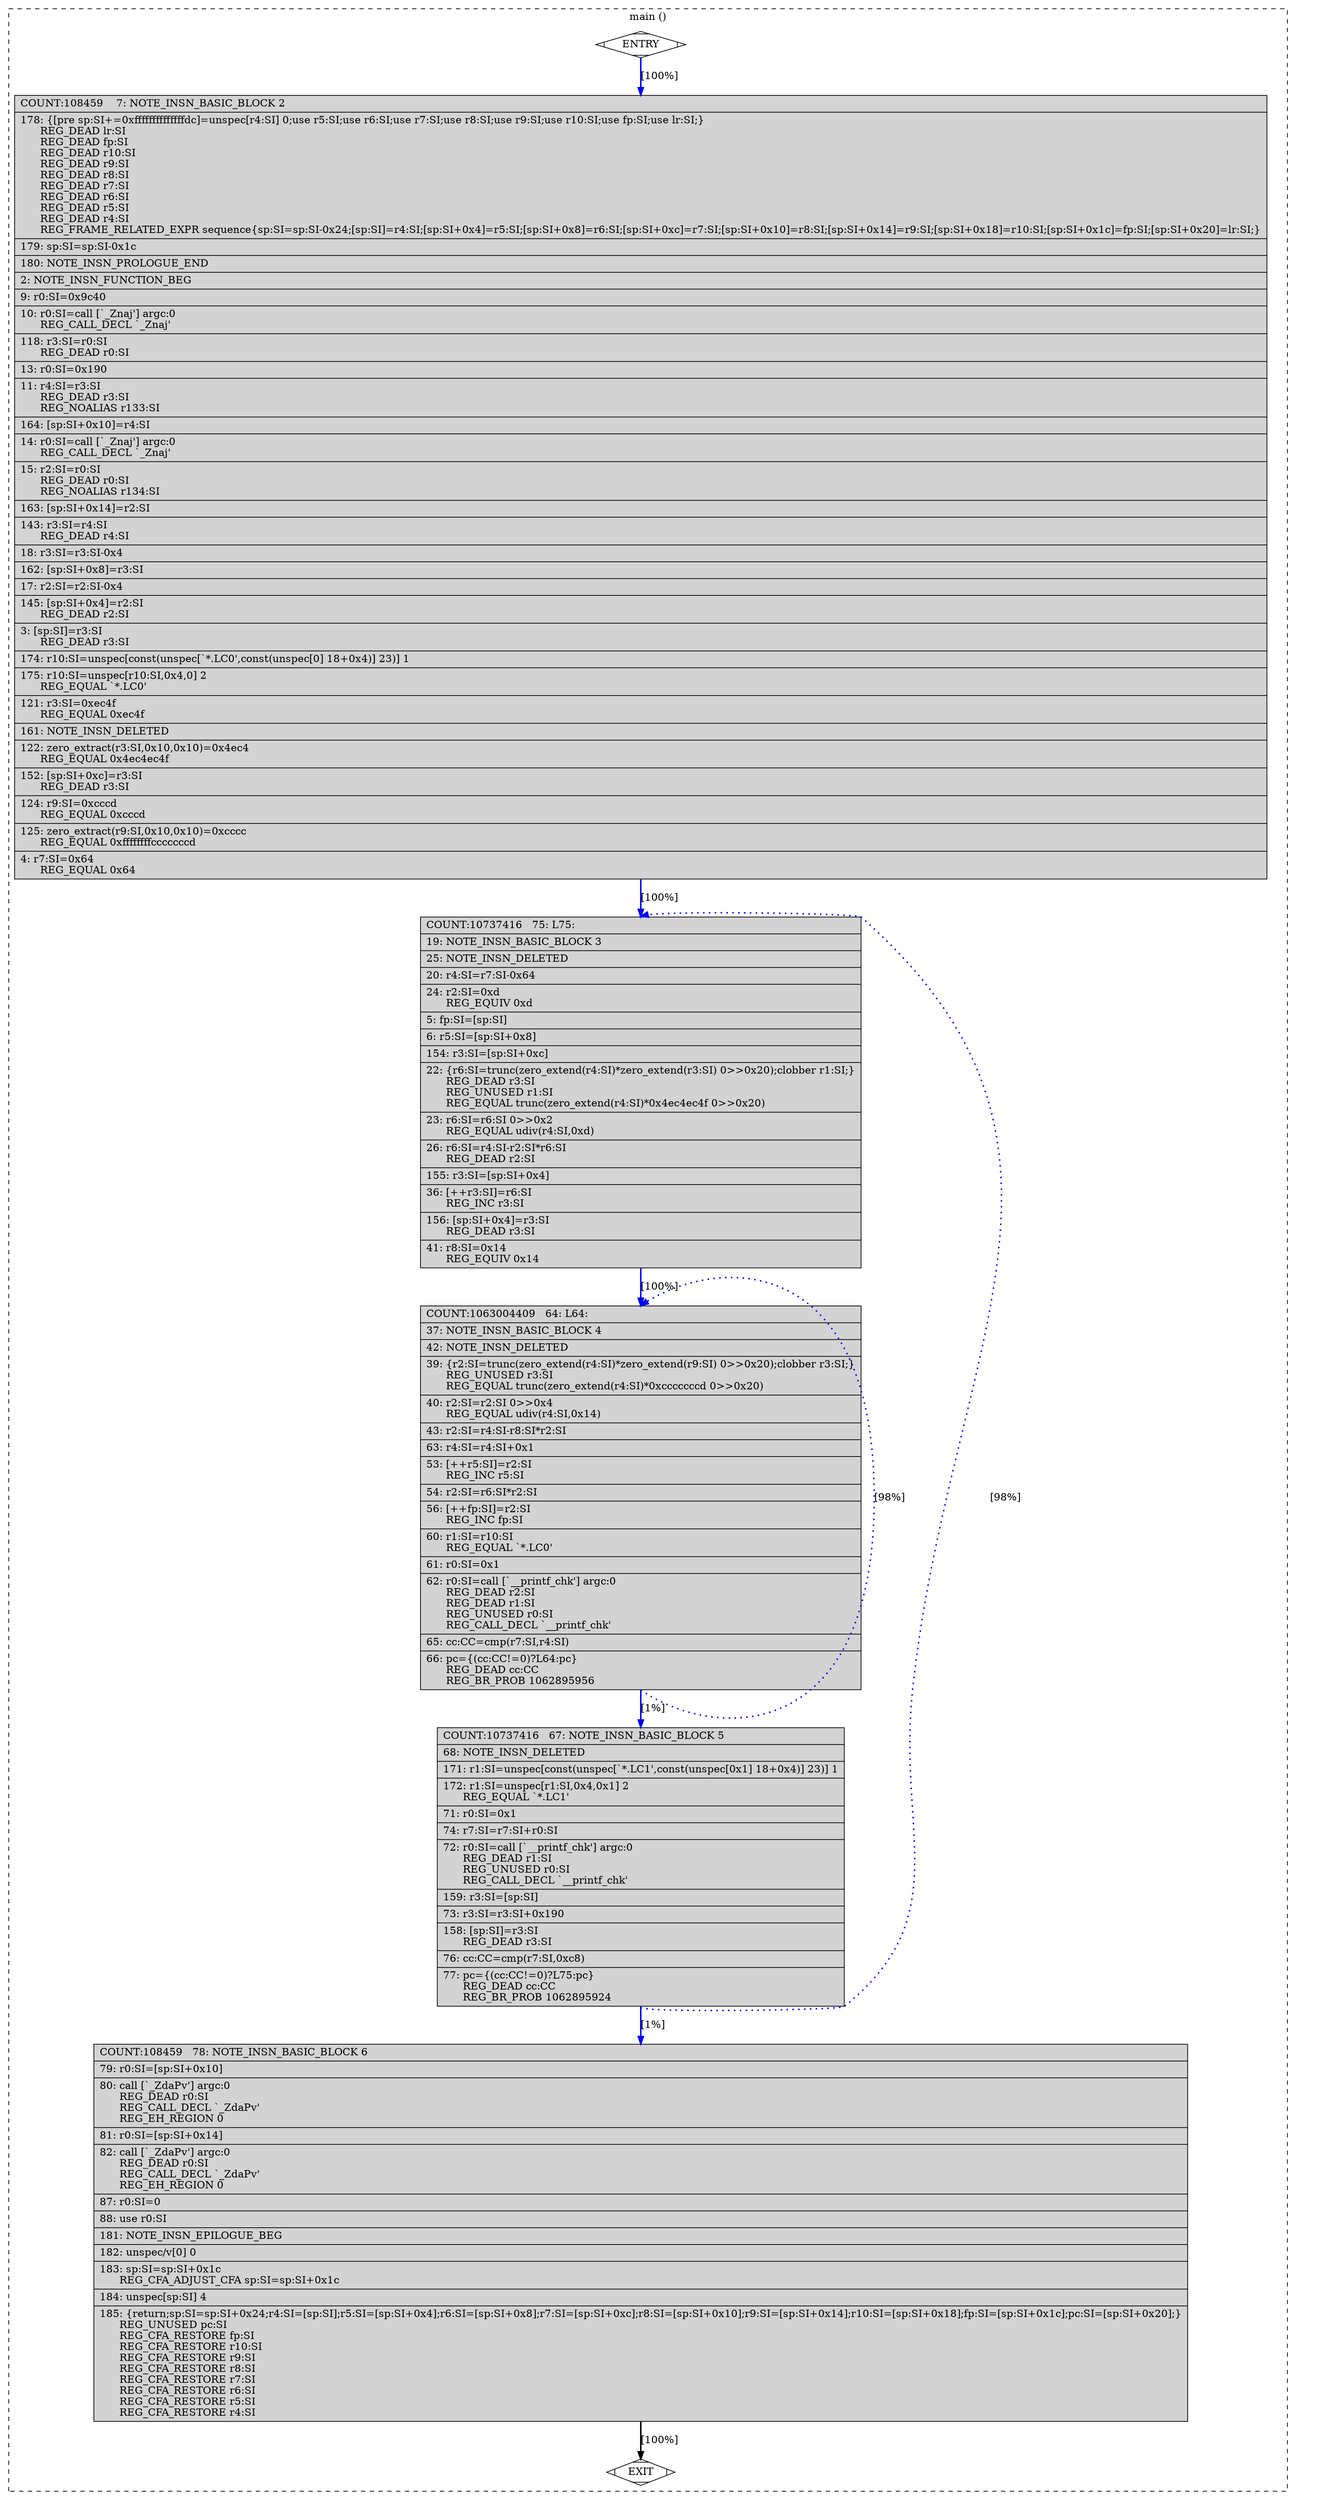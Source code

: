 digraph "a-matmul-v2.cpp.298r.dse2" {
overlap=false;
subgraph "cluster_main" {
	style="dashed";
	color="black";
	label="main ()";
	fn_30_basic_block_0 [shape=Mdiamond,style=filled,fillcolor=white,label="ENTRY"];

	fn_30_basic_block_2 [shape=record,style=filled,fillcolor=lightgrey,label="{COUNT:108459\ \ \ \ 7:\ NOTE_INSN_BASIC_BLOCK\ 2\l\
|\ \ 178:\ \{[pre\ sp:SI+=0xffffffffffffffdc]=unspec[r4:SI]\ 0;use\ r5:SI;use\ r6:SI;use\ r7:SI;use\ r8:SI;use\ r9:SI;use\ r10:SI;use\ fp:SI;use\ lr:SI;\}\l\
\ \ \ \ \ \ REG_DEAD\ lr:SI\l\
\ \ \ \ \ \ REG_DEAD\ fp:SI\l\
\ \ \ \ \ \ REG_DEAD\ r10:SI\l\
\ \ \ \ \ \ REG_DEAD\ r9:SI\l\
\ \ \ \ \ \ REG_DEAD\ r8:SI\l\
\ \ \ \ \ \ REG_DEAD\ r7:SI\l\
\ \ \ \ \ \ REG_DEAD\ r6:SI\l\
\ \ \ \ \ \ REG_DEAD\ r5:SI\l\
\ \ \ \ \ \ REG_DEAD\ r4:SI\l\
\ \ \ \ \ \ REG_FRAME_RELATED_EXPR\ sequence\{sp:SI=sp:SI-0x24;[sp:SI]=r4:SI;[sp:SI+0x4]=r5:SI;[sp:SI+0x8]=r6:SI;[sp:SI+0xc]=r7:SI;[sp:SI+0x10]=r8:SI;[sp:SI+0x14]=r9:SI;[sp:SI+0x18]=r10:SI;[sp:SI+0x1c]=fp:SI;[sp:SI+0x20]=lr:SI;\}\l\
|\ \ 179:\ sp:SI=sp:SI-0x1c\l\
|\ \ 180:\ NOTE_INSN_PROLOGUE_END\l\
|\ \ \ \ 2:\ NOTE_INSN_FUNCTION_BEG\l\
|\ \ \ \ 9:\ r0:SI=0x9c40\l\
|\ \ \ 10:\ r0:SI=call\ [`_Znaj']\ argc:0\l\
\ \ \ \ \ \ REG_CALL_DECL\ `_Znaj'\l\
|\ \ 118:\ r3:SI=r0:SI\l\
\ \ \ \ \ \ REG_DEAD\ r0:SI\l\
|\ \ \ 13:\ r0:SI=0x190\l\
|\ \ \ 11:\ r4:SI=r3:SI\l\
\ \ \ \ \ \ REG_DEAD\ r3:SI\l\
\ \ \ \ \ \ REG_NOALIAS\ r133:SI\l\
|\ \ 164:\ [sp:SI+0x10]=r4:SI\l\
|\ \ \ 14:\ r0:SI=call\ [`_Znaj']\ argc:0\l\
\ \ \ \ \ \ REG_CALL_DECL\ `_Znaj'\l\
|\ \ \ 15:\ r2:SI=r0:SI\l\
\ \ \ \ \ \ REG_DEAD\ r0:SI\l\
\ \ \ \ \ \ REG_NOALIAS\ r134:SI\l\
|\ \ 163:\ [sp:SI+0x14]=r2:SI\l\
|\ \ 143:\ r3:SI=r4:SI\l\
\ \ \ \ \ \ REG_DEAD\ r4:SI\l\
|\ \ \ 18:\ r3:SI=r3:SI-0x4\l\
|\ \ 162:\ [sp:SI+0x8]=r3:SI\l\
|\ \ \ 17:\ r2:SI=r2:SI-0x4\l\
|\ \ 145:\ [sp:SI+0x4]=r2:SI\l\
\ \ \ \ \ \ REG_DEAD\ r2:SI\l\
|\ \ \ \ 3:\ [sp:SI]=r3:SI\l\
\ \ \ \ \ \ REG_DEAD\ r3:SI\l\
|\ \ 174:\ r10:SI=unspec[const(unspec[`*.LC0',const(unspec[0]\ 18+0x4)]\ 23)]\ 1\l\
|\ \ 175:\ r10:SI=unspec[r10:SI,0x4,0]\ 2\l\
\ \ \ \ \ \ REG_EQUAL\ `*.LC0'\l\
|\ \ 121:\ r3:SI=0xec4f\l\
\ \ \ \ \ \ REG_EQUAL\ 0xec4f\l\
|\ \ 161:\ NOTE_INSN_DELETED\l\
|\ \ 122:\ zero_extract(r3:SI,0x10,0x10)=0x4ec4\l\
\ \ \ \ \ \ REG_EQUAL\ 0x4ec4ec4f\l\
|\ \ 152:\ [sp:SI+0xc]=r3:SI\l\
\ \ \ \ \ \ REG_DEAD\ r3:SI\l\
|\ \ 124:\ r9:SI=0xcccd\l\
\ \ \ \ \ \ REG_EQUAL\ 0xcccd\l\
|\ \ 125:\ zero_extract(r9:SI,0x10,0x10)=0xcccc\l\
\ \ \ \ \ \ REG_EQUAL\ 0xffffffffcccccccd\l\
|\ \ \ \ 4:\ r7:SI=0x64\l\
\ \ \ \ \ \ REG_EQUAL\ 0x64\l\
}"];

	fn_30_basic_block_3 [shape=record,style=filled,fillcolor=lightgrey,label="{COUNT:10737416\ \ \ 75:\ L75:\l\
|\ \ \ 19:\ NOTE_INSN_BASIC_BLOCK\ 3\l\
|\ \ \ 25:\ NOTE_INSN_DELETED\l\
|\ \ \ 20:\ r4:SI=r7:SI-0x64\l\
|\ \ \ 24:\ r2:SI=0xd\l\
\ \ \ \ \ \ REG_EQUIV\ 0xd\l\
|\ \ \ \ 5:\ fp:SI=[sp:SI]\l\
|\ \ \ \ 6:\ r5:SI=[sp:SI+0x8]\l\
|\ \ 154:\ r3:SI=[sp:SI+0xc]\l\
|\ \ \ 22:\ \{r6:SI=trunc(zero_extend(r4:SI)*zero_extend(r3:SI)\ 0\>\>0x20);clobber\ r1:SI;\}\l\
\ \ \ \ \ \ REG_DEAD\ r3:SI\l\
\ \ \ \ \ \ REG_UNUSED\ r1:SI\l\
\ \ \ \ \ \ REG_EQUAL\ trunc(zero_extend(r4:SI)*0x4ec4ec4f\ 0\>\>0x20)\l\
|\ \ \ 23:\ r6:SI=r6:SI\ 0\>\>0x2\l\
\ \ \ \ \ \ REG_EQUAL\ udiv(r4:SI,0xd)\l\
|\ \ \ 26:\ r6:SI=r4:SI-r2:SI*r6:SI\l\
\ \ \ \ \ \ REG_DEAD\ r2:SI\l\
|\ \ 155:\ r3:SI=[sp:SI+0x4]\l\
|\ \ \ 36:\ [++r3:SI]=r6:SI\l\
\ \ \ \ \ \ REG_INC\ r3:SI\l\
|\ \ 156:\ [sp:SI+0x4]=r3:SI\l\
\ \ \ \ \ \ REG_DEAD\ r3:SI\l\
|\ \ \ 41:\ r8:SI=0x14\l\
\ \ \ \ \ \ REG_EQUIV\ 0x14\l\
}"];

	fn_30_basic_block_4 [shape=record,style=filled,fillcolor=lightgrey,label="{COUNT:1063004409\ \ \ 64:\ L64:\l\
|\ \ \ 37:\ NOTE_INSN_BASIC_BLOCK\ 4\l\
|\ \ \ 42:\ NOTE_INSN_DELETED\l\
|\ \ \ 39:\ \{r2:SI=trunc(zero_extend(r4:SI)*zero_extend(r9:SI)\ 0\>\>0x20);clobber\ r3:SI;\}\l\
\ \ \ \ \ \ REG_UNUSED\ r3:SI\l\
\ \ \ \ \ \ REG_EQUAL\ trunc(zero_extend(r4:SI)*0xcccccccd\ 0\>\>0x20)\l\
|\ \ \ 40:\ r2:SI=r2:SI\ 0\>\>0x4\l\
\ \ \ \ \ \ REG_EQUAL\ udiv(r4:SI,0x14)\l\
|\ \ \ 43:\ r2:SI=r4:SI-r8:SI*r2:SI\l\
|\ \ \ 63:\ r4:SI=r4:SI+0x1\l\
|\ \ \ 53:\ [++r5:SI]=r2:SI\l\
\ \ \ \ \ \ REG_INC\ r5:SI\l\
|\ \ \ 54:\ r2:SI=r6:SI*r2:SI\l\
|\ \ \ 56:\ [++fp:SI]=r2:SI\l\
\ \ \ \ \ \ REG_INC\ fp:SI\l\
|\ \ \ 60:\ r1:SI=r10:SI\l\
\ \ \ \ \ \ REG_EQUAL\ `*.LC0'\l\
|\ \ \ 61:\ r0:SI=0x1\l\
|\ \ \ 62:\ r0:SI=call\ [`__printf_chk']\ argc:0\l\
\ \ \ \ \ \ REG_DEAD\ r2:SI\l\
\ \ \ \ \ \ REG_DEAD\ r1:SI\l\
\ \ \ \ \ \ REG_UNUSED\ r0:SI\l\
\ \ \ \ \ \ REG_CALL_DECL\ `__printf_chk'\l\
|\ \ \ 65:\ cc:CC=cmp(r7:SI,r4:SI)\l\
|\ \ \ 66:\ pc=\{(cc:CC!=0)?L64:pc\}\l\
\ \ \ \ \ \ REG_DEAD\ cc:CC\l\
\ \ \ \ \ \ REG_BR_PROB\ 1062895956\l\
}"];

	fn_30_basic_block_5 [shape=record,style=filled,fillcolor=lightgrey,label="{COUNT:10737416\ \ \ 67:\ NOTE_INSN_BASIC_BLOCK\ 5\l\
|\ \ \ 68:\ NOTE_INSN_DELETED\l\
|\ \ 171:\ r1:SI=unspec[const(unspec[`*.LC1',const(unspec[0x1]\ 18+0x4)]\ 23)]\ 1\l\
|\ \ 172:\ r1:SI=unspec[r1:SI,0x4,0x1]\ 2\l\
\ \ \ \ \ \ REG_EQUAL\ `*.LC1'\l\
|\ \ \ 71:\ r0:SI=0x1\l\
|\ \ \ 74:\ r7:SI=r7:SI+r0:SI\l\
|\ \ \ 72:\ r0:SI=call\ [`__printf_chk']\ argc:0\l\
\ \ \ \ \ \ REG_DEAD\ r1:SI\l\
\ \ \ \ \ \ REG_UNUSED\ r0:SI\l\
\ \ \ \ \ \ REG_CALL_DECL\ `__printf_chk'\l\
|\ \ 159:\ r3:SI=[sp:SI]\l\
|\ \ \ 73:\ r3:SI=r3:SI+0x190\l\
|\ \ 158:\ [sp:SI]=r3:SI\l\
\ \ \ \ \ \ REG_DEAD\ r3:SI\l\
|\ \ \ 76:\ cc:CC=cmp(r7:SI,0xc8)\l\
|\ \ \ 77:\ pc=\{(cc:CC!=0)?L75:pc\}\l\
\ \ \ \ \ \ REG_DEAD\ cc:CC\l\
\ \ \ \ \ \ REG_BR_PROB\ 1062895924\l\
}"];

	fn_30_basic_block_6 [shape=record,style=filled,fillcolor=lightgrey,label="{COUNT:108459\ \ \ 78:\ NOTE_INSN_BASIC_BLOCK\ 6\l\
|\ \ \ 79:\ r0:SI=[sp:SI+0x10]\l\
|\ \ \ 80:\ call\ [`_ZdaPv']\ argc:0\l\
\ \ \ \ \ \ REG_DEAD\ r0:SI\l\
\ \ \ \ \ \ REG_CALL_DECL\ `_ZdaPv'\l\
\ \ \ \ \ \ REG_EH_REGION\ 0\l\
|\ \ \ 81:\ r0:SI=[sp:SI+0x14]\l\
|\ \ \ 82:\ call\ [`_ZdaPv']\ argc:0\l\
\ \ \ \ \ \ REG_DEAD\ r0:SI\l\
\ \ \ \ \ \ REG_CALL_DECL\ `_ZdaPv'\l\
\ \ \ \ \ \ REG_EH_REGION\ 0\l\
|\ \ \ 87:\ r0:SI=0\l\
|\ \ \ 88:\ use\ r0:SI\l\
|\ \ 181:\ NOTE_INSN_EPILOGUE_BEG\l\
|\ \ 182:\ unspec/v[0]\ 0\l\
|\ \ 183:\ sp:SI=sp:SI+0x1c\l\
\ \ \ \ \ \ REG_CFA_ADJUST_CFA\ sp:SI=sp:SI+0x1c\l\
|\ \ 184:\ unspec[sp:SI]\ 4\l\
|\ \ 185:\ \{return;sp:SI=sp:SI+0x24;r4:SI=[sp:SI];r5:SI=[sp:SI+0x4];r6:SI=[sp:SI+0x8];r7:SI=[sp:SI+0xc];r8:SI=[sp:SI+0x10];r9:SI=[sp:SI+0x14];r10:SI=[sp:SI+0x18];fp:SI=[sp:SI+0x1c];pc:SI=[sp:SI+0x20];\}\l\
\ \ \ \ \ \ REG_UNUSED\ pc:SI\l\
\ \ \ \ \ \ REG_CFA_RESTORE\ fp:SI\l\
\ \ \ \ \ \ REG_CFA_RESTORE\ r10:SI\l\
\ \ \ \ \ \ REG_CFA_RESTORE\ r9:SI\l\
\ \ \ \ \ \ REG_CFA_RESTORE\ r8:SI\l\
\ \ \ \ \ \ REG_CFA_RESTORE\ r7:SI\l\
\ \ \ \ \ \ REG_CFA_RESTORE\ r6:SI\l\
\ \ \ \ \ \ REG_CFA_RESTORE\ r5:SI\l\
\ \ \ \ \ \ REG_CFA_RESTORE\ r4:SI\l\
}"];

	fn_30_basic_block_1 [shape=Mdiamond,style=filled,fillcolor=white,label="EXIT"];

	fn_30_basic_block_0:s -> fn_30_basic_block_2:n [style="solid,bold",color=blue,weight=100,constraint=true,label="[100%]"];
	fn_30_basic_block_2:s -> fn_30_basic_block_3:n [style="solid,bold",color=blue,weight=100,constraint=true,label="[100%]"];
	fn_30_basic_block_3:s -> fn_30_basic_block_4:n [style="solid,bold",color=blue,weight=100,constraint=true,label="[100%]"];
	fn_30_basic_block_4:s -> fn_30_basic_block_4:n [style="dotted,bold",color=blue,weight=10,constraint=false,label="[98%]"];
	fn_30_basic_block_4:s -> fn_30_basic_block_5:n [style="solid,bold",color=blue,weight=100,constraint=true,label="[1%]"];
	fn_30_basic_block_5:s -> fn_30_basic_block_3:n [style="dotted,bold",color=blue,weight=10,constraint=false,label="[98%]"];
	fn_30_basic_block_5:s -> fn_30_basic_block_6:n [style="solid,bold",color=blue,weight=100,constraint=true,label="[1%]"];
	fn_30_basic_block_6:s -> fn_30_basic_block_1:n [style="solid,bold",color=black,weight=10,constraint=true,label="[100%]"];
	fn_30_basic_block_0:s -> fn_30_basic_block_1:n [style="invis",constraint=true];
}
}
